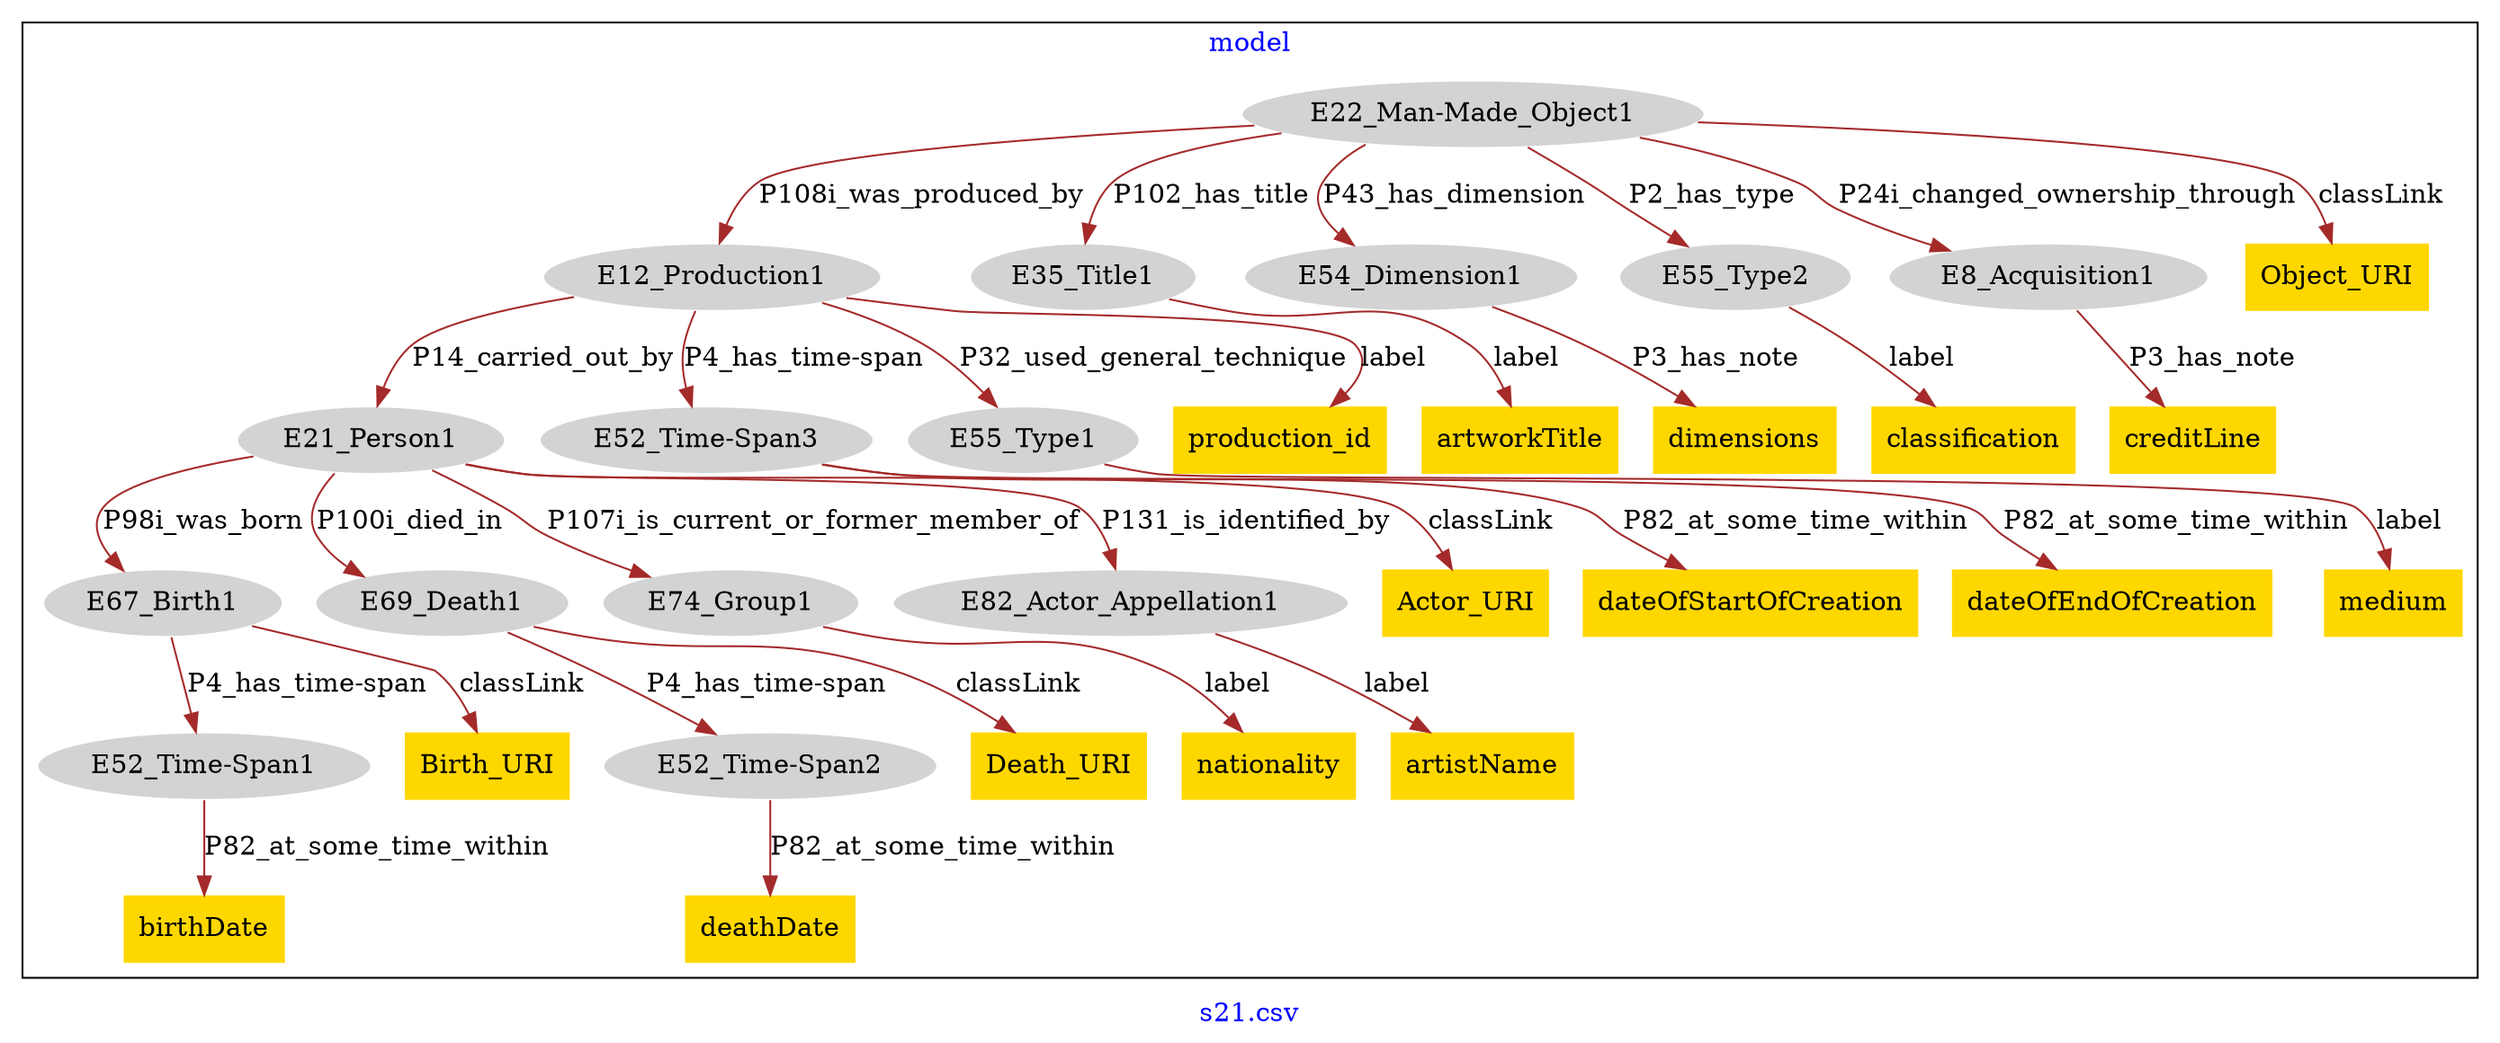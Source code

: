 digraph n0 {
fontcolor="blue"
remincross="true"
label="s21.csv"
subgraph cluster {
label="model"
n2[style="filled",color="white",fillcolor="lightgray",label="E12_Production1"];
n3[style="filled",color="white",fillcolor="lightgray",label="E21_Person1"];
n4[style="filled",color="white",fillcolor="lightgray",label="E52_Time-Span3"];
n5[style="filled",color="white",fillcolor="lightgray",label="E55_Type1"];
n6[style="filled",color="white",fillcolor="lightgray",label="E67_Birth1"];
n7[style="filled",color="white",fillcolor="lightgray",label="E69_Death1"];
n8[style="filled",color="white",fillcolor="lightgray",label="E74_Group1"];
n9[style="filled",color="white",fillcolor="lightgray",label="E82_Actor_Appellation1"];
n10[style="filled",color="white",fillcolor="lightgray",label="E22_Man-Made_Object1"];
n11[style="filled",color="white",fillcolor="lightgray",label="E35_Title1"];
n12[style="filled",color="white",fillcolor="lightgray",label="E54_Dimension1"];
n13[style="filled",color="white",fillcolor="lightgray",label="E55_Type2"];
n14[style="filled",color="white",fillcolor="lightgray",label="E8_Acquisition1"];
n15[style="filled",color="white",fillcolor="lightgray",label="E52_Time-Span1"];
n16[style="filled",color="white",fillcolor="lightgray",label="E52_Time-Span2"];
n17[shape="plaintext",style="filled",fillcolor="gold",label="Death_URI"];
n18[shape="plaintext",style="filled",fillcolor="gold",label="Actor_URI"];
n19[shape="plaintext",style="filled",fillcolor="gold",label="dimensions"];
n20[shape="plaintext",style="filled",fillcolor="gold",label="medium"];
n21[shape="plaintext",style="filled",fillcolor="gold",label="creditLine"];
n22[shape="plaintext",style="filled",fillcolor="gold",label="classification"];
n23[shape="plaintext",style="filled",fillcolor="gold",label="Birth_URI"];
n24[shape="plaintext",style="filled",fillcolor="gold",label="artistName"];
n25[shape="plaintext",style="filled",fillcolor="gold",label="artworkTitle"];
n26[shape="plaintext",style="filled",fillcolor="gold",label="production_id"];
n27[shape="plaintext",style="filled",fillcolor="gold",label="birthDate"];
n28[shape="plaintext",style="filled",fillcolor="gold",label="nationality"];
n29[shape="plaintext",style="filled",fillcolor="gold",label="dateOfStartOfCreation"];
n30[shape="plaintext",style="filled",fillcolor="gold",label="deathDate"];
n31[shape="plaintext",style="filled",fillcolor="gold",label="Object_URI"];
n32[shape="plaintext",style="filled",fillcolor="gold",label="dateOfEndOfCreation"];
}
n2 -> n3[color="brown",fontcolor="black",label="P14_carried_out_by"]
n2 -> n4[color="brown",fontcolor="black",label="P4_has_time-span"]
n2 -> n5[color="brown",fontcolor="black",label="P32_used_general_technique"]
n3 -> n6[color="brown",fontcolor="black",label="P98i_was_born"]
n3 -> n7[color="brown",fontcolor="black",label="P100i_died_in"]
n3 -> n8[color="brown",fontcolor="black",label="P107i_is_current_or_former_member_of"]
n3 -> n9[color="brown",fontcolor="black",label="P131_is_identified_by"]
n10 -> n2[color="brown",fontcolor="black",label="P108i_was_produced_by"]
n10 -> n11[color="brown",fontcolor="black",label="P102_has_title"]
n10 -> n12[color="brown",fontcolor="black",label="P43_has_dimension"]
n10 -> n13[color="brown",fontcolor="black",label="P2_has_type"]
n10 -> n14[color="brown",fontcolor="black",label="P24i_changed_ownership_through"]
n6 -> n15[color="brown",fontcolor="black",label="P4_has_time-span"]
n7 -> n16[color="brown",fontcolor="black",label="P4_has_time-span"]
n7 -> n17[color="brown",fontcolor="black",label="classLink"]
n3 -> n18[color="brown",fontcolor="black",label="classLink"]
n12 -> n19[color="brown",fontcolor="black",label="P3_has_note"]
n5 -> n20[color="brown",fontcolor="black",label="label"]
n14 -> n21[color="brown",fontcolor="black",label="P3_has_note"]
n13 -> n22[color="brown",fontcolor="black",label="label"]
n6 -> n23[color="brown",fontcolor="black",label="classLink"]
n9 -> n24[color="brown",fontcolor="black",label="label"]
n11 -> n25[color="brown",fontcolor="black",label="label"]
n2 -> n26[color="brown",fontcolor="black",label="label"]
n15 -> n27[color="brown",fontcolor="black",label="P82_at_some_time_within"]
n8 -> n28[color="brown",fontcolor="black",label="label"]
n4 -> n29[color="brown",fontcolor="black",label="P82_at_some_time_within"]
n16 -> n30[color="brown",fontcolor="black",label="P82_at_some_time_within"]
n10 -> n31[color="brown",fontcolor="black",label="classLink"]
n4 -> n32[color="brown",fontcolor="black",label="P82_at_some_time_within"]
}
